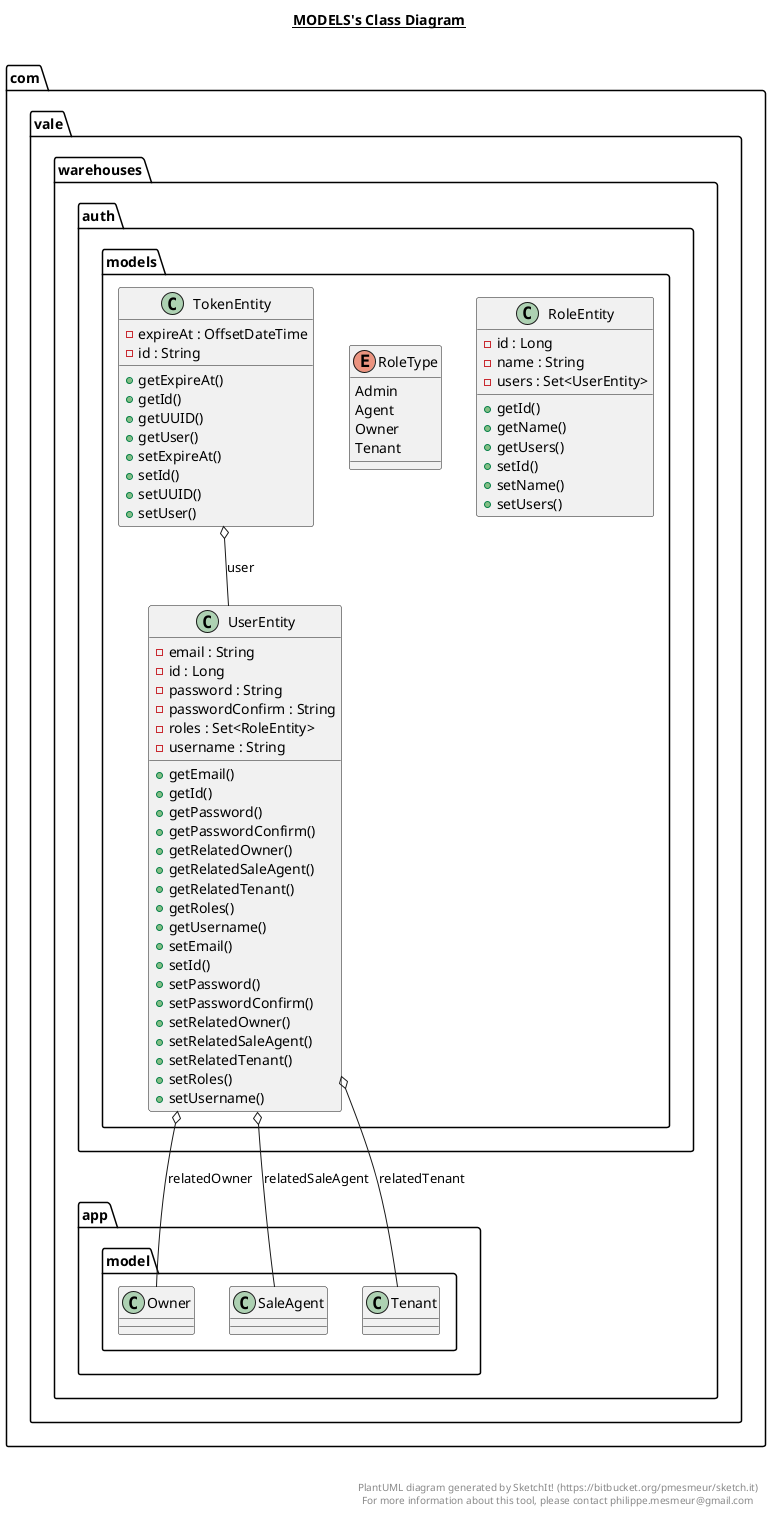 @startuml

title __MODELS's Class Diagram__\n

  namespace com.vale.warehouses {
    namespace auth {
      namespace models {
        class com.vale.warehouses.auth.models.RoleEntity {
            - id : Long
            - name : String
            - users : Set<UserEntity>
            + getId()
            + getName()
            + getUsers()
            + setId()
            + setName()
            + setUsers()
        }
      }
    }
  }
  

  namespace com.vale.warehouses {
    namespace auth {
      namespace models {
        enum RoleType {
          Admin
          Agent
          Owner
          Tenant
        }
      }
    }
  }
  

  namespace com.vale.warehouses {
    namespace auth {
      namespace models {
        class com.vale.warehouses.auth.models.TokenEntity {
            - expireAt : OffsetDateTime
            - id : String
            + getExpireAt()
            + getId()
            + getUUID()
            + getUser()
            + setExpireAt()
            + setId()
            + setUUID()
            + setUser()
        }
      }
    }
  }
  

  namespace com.vale.warehouses {
    namespace auth {
      namespace models {
        class com.vale.warehouses.auth.models.UserEntity {
            - email : String
            - id : Long
            - password : String
            - passwordConfirm : String
            - roles : Set<RoleEntity>
            - username : String
            + getEmail()
            + getId()
            + getPassword()
            + getPasswordConfirm()
            + getRelatedOwner()
            + getRelatedSaleAgent()
            + getRelatedTenant()
            + getRoles()
            + getUsername()
            + setEmail()
            + setId()
            + setPassword()
            + setPasswordConfirm()
            + setRelatedOwner()
            + setRelatedSaleAgent()
            + setRelatedTenant()
            + setRoles()
            + setUsername()
        }
      }
    }
  }
  

  com.vale.warehouses.auth.models.TokenEntity o-- com.vale.warehouses.auth.models.UserEntity : user
  com.vale.warehouses.auth.models.UserEntity o-- com.vale.warehouses.app.model.Owner : relatedOwner
  com.vale.warehouses.auth.models.UserEntity o-- com.vale.warehouses.app.model.SaleAgent : relatedSaleAgent
  com.vale.warehouses.auth.models.UserEntity o-- com.vale.warehouses.app.model.Tenant : relatedTenant


right footer


PlantUML diagram generated by SketchIt! (https://bitbucket.org/pmesmeur/sketch.it)
For more information about this tool, please contact philippe.mesmeur@gmail.com
endfooter

@enduml
